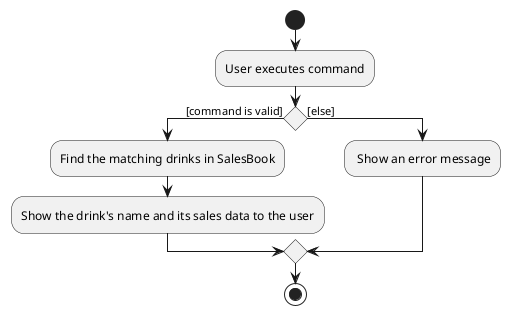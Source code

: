 @startuml
start
:User executes command;

'Since the beta syntax does not support placing the condition outside the
'diamond we place it as the true branch instead.

if () then ([command is valid])
    :Find the matching drinks in SalesBook;
    :Show the drink's name and its sales data to the user;
else ([else])
    : Show an error message;
endif
stop
@enduml
